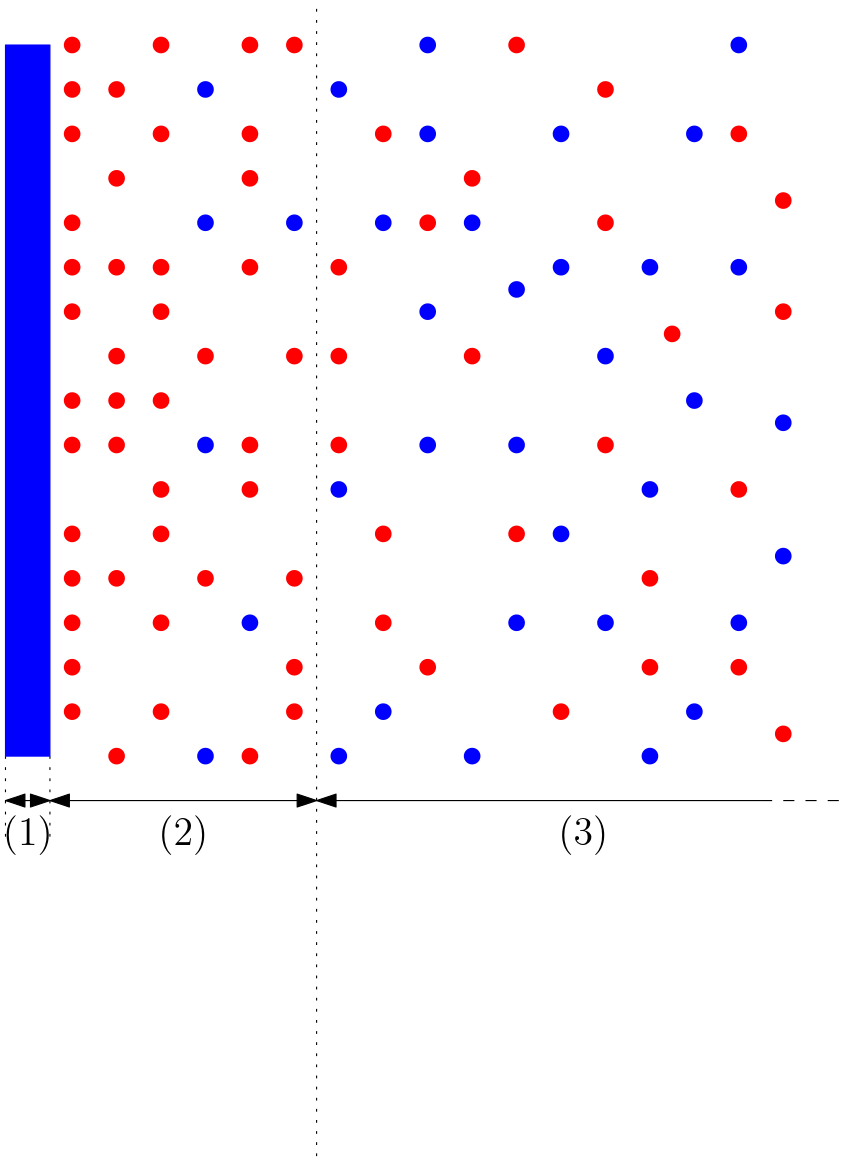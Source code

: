 <?xml version="1.0"?>
<!DOCTYPE ipe SYSTEM "ipe.dtd">
<ipe version="70005" creator="Ipe 7.1.1">
<info created="D:20120908154804" modified="D:20120911120923"/>
<ipestyle name="basic">
<symbol name="arrow/arc(spx)">
<path stroke="sym-stroke" fill="sym-stroke" pen="sym-pen">
0 0 m
-1 0.333 l
-1 -0.333 l
h
</path>
</symbol>
<symbol name="arrow/farc(spx)">
<path stroke="sym-stroke" fill="white" pen="sym-pen">
0 0 m
-1 0.333 l
-1 -0.333 l
h
</path>
</symbol>
<symbol name="mark/circle(sx)" transformations="translations">
<path fill="sym-stroke">
0.6 0 0 0.6 0 0 e
0.4 0 0 0.4 0 0 e
</path>
</symbol>
<symbol name="mark/disk(sx)" transformations="translations">
<path fill="sym-stroke">
0.6 0 0 0.6 0 0 e
</path>
</symbol>
<symbol name="mark/fdisk(sfx)" transformations="translations">
<group>
<path fill="sym-fill">
0.5 0 0 0.5 0 0 e
</path>
<path fill="sym-stroke" fillrule="eofill">
0.6 0 0 0.6 0 0 e
0.4 0 0 0.4 0 0 e
</path>
</group>
</symbol>
<symbol name="mark/box(sx)" transformations="translations">
<path fill="sym-stroke" fillrule="eofill">
-0.6 -0.6 m
0.6 -0.6 l
0.6 0.6 l
-0.6 0.6 l
h
-0.4 -0.4 m
0.4 -0.4 l
0.4 0.4 l
-0.4 0.4 l
h
</path>
</symbol>
<symbol name="mark/square(sx)" transformations="translations">
<path fill="sym-stroke">
-0.6 -0.6 m
0.6 -0.6 l
0.6 0.6 l
-0.6 0.6 l
h
</path>
</symbol>
<symbol name="mark/fsquare(sfx)" transformations="translations">
<group>
<path fill="sym-fill">
-0.5 -0.5 m
0.5 -0.5 l
0.5 0.5 l
-0.5 0.5 l
h
</path>
<path fill="sym-stroke" fillrule="eofill">
-0.6 -0.6 m
0.6 -0.6 l
0.6 0.6 l
-0.6 0.6 l
h
-0.4 -0.4 m
0.4 -0.4 l
0.4 0.4 l
-0.4 0.4 l
h
</path>
</group>
</symbol>
<symbol name="mark/cross(sx)" transformations="translations">
<group>
<path fill="sym-stroke">
-0.43 -0.57 m
0.57 0.43 l
0.43 0.57 l
-0.57 -0.43 l
h
</path>
<path fill="sym-stroke">
-0.43 0.57 m
0.57 -0.43 l
0.43 -0.57 l
-0.57 0.43 l
h
</path>
</group>
</symbol>
<symbol name="arrow/fnormal(spx)">
<path stroke="sym-stroke" fill="white" pen="sym-pen">
0 0 m
-1 0.333 l
-1 -0.333 l
h
</path>
</symbol>
<symbol name="arrow/pointed(spx)">
<path stroke="sym-stroke" fill="sym-stroke" pen="sym-pen">
0 0 m
-1 0.333 l
-0.8 0 l
-1 -0.333 l
h
</path>
</symbol>
<symbol name="arrow/fpointed(spx)">
<path stroke="sym-stroke" fill="white" pen="sym-pen">
0 0 m
-1 0.333 l
-0.8 0 l
-1 -0.333 l
h
</path>
</symbol>
<symbol name="arrow/linear(spx)">
<path stroke="sym-stroke" pen="sym-pen">
-1 0.333 m
0 0 l
-1 -0.333 l
</path>
</symbol>
<symbol name="arrow/fdouble(spx)">
<path stroke="sym-stroke" fill="white" pen="sym-pen">
0 0 m
-1 0.333 l
-1 -0.333 l
h
-1 0 m
-2 0.333 l
-2 -0.333 l
h
</path>
</symbol>
<symbol name="arrow/double(spx)">
<path stroke="sym-stroke" fill="sym-stroke" pen="sym-pen">
0 0 m
-1 0.333 l
-1 -0.333 l
h
-1 0 m
-2 0.333 l
-2 -0.333 l
h
</path>
</symbol>
<pen name="heavier" value="0.8"/>
<pen name="fat" value="1.2"/>
<pen name="ultrafat" value="2"/>
<symbolsize name="large" value="5"/>
<symbolsize name="small" value="2"/>
<symbolsize name="tiny" value="1.1"/>
<arrowsize name="large" value="10"/>
<arrowsize name="small" value="5"/>
<arrowsize name="tiny" value="3"/>
<color name="red" value="1 0 0"/>
<color name="green" value="0 1 0"/>
<color name="blue" value="0 0 1"/>
<color name="yellow" value="1 1 0"/>
<color name="orange" value="1 0.647 0"/>
<color name="gold" value="1 0.843 0"/>
<color name="purple" value="0.627 0.125 0.941"/>
<color name="gray" value="0.745"/>
<color name="brown" value="0.647 0.165 0.165"/>
<color name="navy" value="0 0 0.502"/>
<color name="pink" value="1 0.753 0.796"/>
<color name="seagreen" value="0.18 0.545 0.341"/>
<color name="turquoise" value="0.251 0.878 0.816"/>
<color name="violet" value="0.933 0.51 0.933"/>
<color name="darkblue" value="0 0 0.545"/>
<color name="darkcyan" value="0 0.545 0.545"/>
<color name="darkgray" value="0.663"/>
<color name="darkgreen" value="0 0.392 0"/>
<color name="darkmagenta" value="0.545 0 0.545"/>
<color name="darkorange" value="1 0.549 0"/>
<color name="darkred" value="0.545 0 0"/>
<color name="lightblue" value="0.678 0.847 0.902"/>
<color name="lightcyan" value="0.878 1 1"/>
<color name="lightgray" value="0.827"/>
<color name="lightgreen" value="0.565 0.933 0.565"/>
<color name="lightyellow" value="1 1 0.878"/>
<dashstyle name="dashed" value="[4] 0"/>
<dashstyle name="dotted" value="[1 3] 0"/>
<dashstyle name="dash dotted" value="[4 2 1 2] 0"/>
<dashstyle name="dash dot dotted" value="[4 2 1 2 1 2] 0"/>
<textsize name="large" value="\large"/>
<textsize name="Large" value="\Large"/>
<textsize name="LARGE" value="\LARGE"/>
<textsize name="huge" value="\huge"/>
<textsize name="Huge" value="\Huge"/>
<textsize name="small" value="\small"/>
<textsize name="footnote" value="\footnotesize"/>
<textsize name="tiny" value="\tiny"/>
<textstyle name="center" begin="\begin{center}" end="\end{center}"/>
<textstyle name="itemize" begin="\begin{itemize}" end="\end{itemize}"/>
<textstyle name="item" begin="\begin{itemize}\item{}" end="\end{itemize}"/>
<gridsize name="4 pts" value="4"/>
<gridsize name="8 pts (~3 mm)" value="8"/>
<gridsize name="16 pts (~6 mm)" value="16"/>
<gridsize name="32 pts (~12 mm)" value="32"/>
<gridsize name="10 pts (~3.5 mm)" value="10"/>
<gridsize name="20 pts (~7 mm)" value="20"/>
<gridsize name="14 pts (~5 mm)" value="14"/>
<gridsize name="28 pts (~10 mm)" value="28"/>
<gridsize name="56 pts (~20 mm)" value="56"/>
<anglesize name="90 deg" value="90"/>
<anglesize name="60 deg" value="60"/>
<anglesize name="45 deg" value="45"/>
<anglesize name="30 deg" value="30"/>
<anglesize name="22.5 deg" value="22.5"/>
<tiling name="falling" angle="-60" step="4" width="1"/>
<tiling name="rising" angle="30" step="4" width="1"/>
</ipestyle>
<page>
<layer name="alpha"/>
<view layers="alpha" active="alpha"/>
<use layer="alpha" matrix="1 0 0 1 -8 112" name="mark/disk(sx)" pos="48 704" size="large" stroke="red"/>
<use matrix="1 0 0 1 -8 112" name="mark/disk(sx)" pos="48 688" size="large" stroke="red"/>
<use matrix="1 0 0 1 -8 112" name="mark/disk(sx)" pos="48 672" size="large" stroke="red"/>
<use matrix="1 0 0 1 -8 112" name="mark/disk(sx)" pos="48 640" size="large" stroke="red"/>
<use matrix="1 0 0 1 -8 112" name="mark/disk(sx)" pos="48 624" size="large" stroke="red"/>
<use matrix="1 0 0 1 -8 112" name="mark/disk(sx)" pos="48 608" size="large" stroke="red"/>
<use matrix="1 0 0 1 -8 112" name="mark/disk(sx)" pos="48 576" size="large" stroke="red"/>
<use matrix="1 0 0 1 -8 112" name="mark/disk(sx)" pos="48 560" size="large" stroke="red"/>
<use matrix="1 0 0 1 -8 112" name="mark/disk(sx)" pos="48 528" size="large" stroke="red"/>
<use matrix="1 0 0 1 -8 112" name="mark/disk(sx)" pos="48 512" size="large" stroke="red"/>
<use matrix="1 0 0 1 -8 112" name="mark/disk(sx)" pos="48 496" size="large" stroke="red"/>
<use matrix="1 0 0 1 -8 112" name="mark/disk(sx)" pos="48 480" size="large" stroke="red"/>
<use matrix="1 0 0 1 -8 112" name="mark/disk(sx)" pos="48 464" size="large" stroke="red"/>
<use matrix="1 0 0 1 -8 112" name="mark/disk(sx)" pos="192 656" size="large" stroke="red"/>
<use matrix="1 0 0 1 -8 112" name="mark/disk(sx)" pos="208 704" size="large" stroke="red"/>
<use matrix="1 0 0 1 -8 112" name="mark/disk(sx)" pos="240 560" size="large" stroke="red"/>
<use matrix="1 0 0 1 -8 112" name="mark/disk(sx)" pos="288 672" size="large" stroke="red"/>
<use matrix="1 0 0 1 -8 112" name="mark/disk(sx)" pos="240 640" size="large" stroke="red"/>
<use matrix="1 0 0 1 -8 112" name="mark/disk(sx)" pos="208 528" size="large" stroke="red"/>
<use matrix="1 0 0 1 -8 112" name="mark/disk(sx)" pos="288 480" size="large" stroke="red"/>
<use matrix="1 0 0 1 -8 112" name="mark/disk(sx)" pos="224 464" size="large" stroke="red"/>
<use matrix="1 0 0 1 -8 112" name="mark/disk(sx)" pos="256 512" size="large" stroke="red"/>
<use matrix="1 0 0 1 -8 112" name="mark/disk(sx)" pos="288 544" size="large" stroke="red"/>
<use matrix="1 0 0 1 -8 112" name="mark/disk(sx)" pos="240 688" size="large" stroke="red"/>
<use matrix="1 0 0 1 -8 112" name="mark/disk(sx)" pos="304 608" size="large" stroke="red"/>
<use matrix="1 0 0 1 -8 112" name="mark/disk(sx)" pos="112 704" size="large" stroke="red"/>
<use matrix="1 0 0 1 -8 112" name="mark/disk(sx)" pos="80 624" size="large" stroke="red"/>
<use matrix="1 0 0 1 -8 112" name="mark/disk(sx)" pos="112 672" size="large" stroke="red"/>
<use matrix="1 0 0 1 -8 112" name="mark/disk(sx)" pos="80 672" size="large" stroke="red"/>
<use matrix="1 0 0 1 -8 112" name="mark/disk(sx)" pos="112 544" size="large" stroke="red"/>
<use matrix="1 0 0 1 -8 112" name="mark/disk(sx)" pos="80 464" size="large" stroke="red"/>
<use matrix="1 0 0 1 -8 112" name="mark/disk(sx)" pos="80 576" size="large" stroke="red"/>
<use matrix="1 0 0 1 -8 112" name="mark/disk(sx)" pos="80 528" size="large" stroke="red"/>
<use matrix="1 0 0 1 -8 112" name="mark/disk(sx)" pos="80 496" size="large" stroke="red"/>
<use matrix="1 0 0 1 -8 112" name="mark/disk(sx)" pos="80 608" size="large" stroke="red"/>
<use matrix="1 0 0 1 -8 112" name="mark/disk(sx)" pos="80 704" size="large" stroke="red"/>
<use matrix="1 0 0 1 -8 112" name="mark/disk(sx)" pos="64 624" size="large" stroke="red"/>
<use matrix="1 0 0 1 -8 112" name="mark/disk(sx)" pos="64 512" size="large" stroke="red"/>
<use matrix="1 0 0 1 -8 112" name="mark/disk(sx)" pos="64 560" size="large" stroke="red"/>
<use matrix="1 0 0 1 -8 112" name="mark/disk(sx)" pos="64 576" size="large" stroke="red"/>
<use matrix="1 0 0 1 -8 112" name="mark/disk(sx)" pos="64 592" size="large" stroke="red"/>
<use matrix="1 0 0 1 -8 112" name="mark/disk(sx)" pos="64 656" size="large" stroke="red"/>
<use matrix="1 0 0 1 -8 112" name="mark/disk(sx)" pos="64 688" size="large" stroke="red"/>
<use matrix="1 0 0 1 -8 112" name="mark/disk(sx)" pos="144 592" size="large" stroke="red"/>
<use matrix="1 0 0 1 -8 112" name="mark/disk(sx)" pos="128 592" size="large" stroke="red"/>
<use matrix="1 0 0 1 -8 112" name="mark/disk(sx)" pos="112 624" size="large" stroke="red"/>
<use matrix="1 0 0 1 -8 112" name="mark/disk(sx)" pos="112 560" size="large" stroke="red"/>
<use matrix="1 0 0 1 -8 112" name="mark/disk(sx)" pos="128 512" size="large" stroke="red"/>
<use matrix="1 0 0 1 -8 112" name="mark/disk(sx)" pos="96 512" size="large" stroke="red"/>
<use matrix="1 0 0 1 -8 112" name="mark/disk(sx)" pos="128 480" size="large" stroke="red"/>
<use matrix="1 0 0 1 -8 112" name="mark/disk(sx)" pos="128 464" size="large" stroke="red"/>
<use matrix="1 0 0 1 -8 112" name="mark/disk(sx)" pos="176 480" size="large" stroke="red"/>
<use matrix="1 0 0 1 -8 112" name="mark/disk(sx)" pos="160 496" size="large" stroke="red"/>
<use matrix="1 0 0 1 -8 112" name="mark/disk(sx)" pos="144 560" size="large" stroke="red"/>
<use matrix="1 0 0 1 -8 112" name="mark/disk(sx)" pos="80 544" size="large" stroke="red"/>
<use matrix="1 0 0 1 -8 112" name="mark/disk(sx)" pos="160 528" size="large" stroke="red"/>
<use matrix="1 0 0 1 -8 112" name="mark/disk(sx)" pos="96 592" size="large" stroke="red"/>
<use matrix="1 0 0 1 -8 112" name="mark/disk(sx)" pos="112 656" size="large" stroke="red"/>
<use matrix="1 0 0 1 -8 112" name="mark/disk(sx)" pos="144 624" size="large" stroke="red"/>
<use matrix="1 0 0 1 -8 112" name="mark/disk(sx)" pos="128 704" size="large" stroke="red"/>
<use matrix="1 0 0 1 -8 112" name="mark/disk(sx)" pos="160 672" size="large" stroke="red"/>
<use matrix="1 0 0 1 -8 112" name="mark/disk(sx)" pos="192 592" size="large" stroke="red"/>
<use matrix="1 0 0 1 -8 112" name="mark/disk(sx)" pos="176 640" size="large" stroke="red"/>
<use matrix="1 0 0 1 -8 112" name="mark/disk(sx)" pos="176 560" size="large" stroke="blue"/>
<use matrix="1 0 0 1 -8 112" name="mark/disk(sx)" pos="176 608" size="large" stroke="blue"/>
<use matrix="1 0 0 1 -8 112" name="mark/disk(sx)" pos="160 640" size="large" stroke="blue"/>
<use matrix="1 0 0 1 -8 112" name="mark/disk(sx)" pos="176 704" size="large" stroke="blue"/>
<use matrix="1 0 0 1 -8 112" name="mark/disk(sx)" pos="176 672" size="large" stroke="blue"/>
<use matrix="1 0 0 1 -8 112" name="mark/disk(sx)" pos="256 624" size="large" stroke="blue"/>
<use matrix="1 0 0 1 -8 112" name="mark/disk(sx)" pos="240 592" size="large" stroke="blue"/>
<use matrix="1 0 0 1 -8 112" name="mark/disk(sx)" pos="272 576" size="large" stroke="blue"/>
<use matrix="1 0 0 1 -8 112" name="mark/disk(sx)" pos="256 544" size="large" stroke="blue"/>
<use matrix="1 0 0 1 -8 112" name="mark/disk(sx)" pos="224 528" size="large" stroke="blue"/>
<use matrix="1 0 0 1 -8 112" name="mark/disk(sx)" pos="240 496" size="large" stroke="blue"/>
<use matrix="1 0 0 1 -8 112" name="mark/disk(sx)" pos="272 464" size="large" stroke="blue"/>
<use matrix="1 0 0 1 -8 112" name="mark/disk(sx)" pos="288 496" size="large" stroke="blue"/>
<use matrix="1 0 0 1 -8 112" name="mark/disk(sx)" pos="224 624" size="large" stroke="blue"/>
<use matrix="1 0 0 1 -8 112" name="mark/disk(sx)" pos="272 672" size="large" stroke="blue"/>
<use matrix="1 0 0 1 -8 112" name="mark/disk(sx)" pos="224 672" size="large" stroke="blue"/>
<use matrix="1 0 0 1 -8 112" name="mark/disk(sx)" pos="112 496" size="large" stroke="blue"/>
<use matrix="1 0 0 1 -8 112" name="mark/disk(sx)" pos="96 560" size="large" stroke="blue"/>
<use matrix="1 0 0 1 -8 112" name="mark/disk(sx)" pos="96 640" size="large" stroke="blue"/>
<use matrix="1 0 0 1 -8 112" name="mark/disk(sx)" pos="96 688" size="large" stroke="blue"/>
<use matrix="1 0 0 1 -8 112" name="mark/disk(sx)" pos="144 688" size="large" stroke="blue"/>
<use matrix="1 0 0 1 -8 112" name="mark/disk(sx)" pos="144 544" size="large" stroke="blue"/>
<use matrix="1 0 0 1 -8 112" name="mark/disk(sx)" pos="128 640" size="large" stroke="blue"/>
<use matrix="1 0 0 1 -8 112" name="mark/disk(sx)" pos="208 560" size="large" stroke="blue"/>
<use matrix="1 0 0 1 -8 112" name="mark/disk(sx)" pos="192 640" size="large" stroke="blue"/>
<use matrix="1 0 0 1 -8 112" name="mark/disk(sx)" pos="208 496" size="large" stroke="blue"/>
<use matrix="1 0 0 1 -8 112" name="mark/disk(sx)" pos="160 464" size="large" stroke="blue"/>
<use matrix="1 0 0 1 -8 112" name="mark/disk(sx)" pos="288 624" size="large" stroke="blue"/>
<use matrix="1 0 0 1 -8 112" name="mark/disk(sx)" pos="288 704" size="large" stroke="blue"/>
<text matrix="1 0 0 1 8 128" transformations="translations" pos="16 400" stroke="black" type="label" width="17.949" height="10.756" depth="3.59" halign="center" valign="baseline" size="Large">$(1)$</text>
<text matrix="1 0 0 1 16 128" transformations="translations" pos="64 400" stroke="black" type="label" width="17.949" height="10.756" depth="3.59" halign="center" valign="baseline" size="Large">$(2)$</text>
<text matrix="1 0 0 1 16 128" transformations="translations" pos="208 400" stroke="black" type="label" width="17.949" height="10.756" depth="3.59" halign="center" valign="baseline" size="Large">$(3)$</text>
<path matrix="1 0 0 1 0 112" stroke="black" dash="dotted">
16 448 m
16 416 l
</path>
<path matrix="1 0 0 1 0 112" stroke="black" dash="dotted">
32 448 m
32 416 l
32 416 l
</path>
<path stroke="black" dash="dotted">
128 416 m
128 832 l
</path>
<path matrix="1 0 0 1 0 112" stroke="black" arrow="normal/normal" rarrow="normal/normal">
16 432 m
32 432 l
</path>
<path matrix="1 0 0 1 0 112" stroke="black" arrow="normal/normal" rarrow="normal/normal">
32 432 m
128 432 l
</path>
<path matrix="1 0 0 1 0 112" stroke="black" rarrow="normal/normal">
128 432 m
288 432 l
</path>
<path matrix="1 0 0 1 0 112" stroke="black" dash="dashed">
288 432 m
320 432 l
</path>
<use matrix="1 0 0 1 -8 0" name="mark/disk(sx)" pos="64 560" size="large" stroke="red"/>
<use matrix="1 0 0 1 -8 0" name="mark/disk(sx)" pos="112 560" size="large" stroke="red"/>
<use matrix="1 0 0 1 -8 0" name="mark/disk(sx)" pos="192 560" size="large" stroke="blue"/>
<use matrix="1 0 0 1 -8 0" name="mark/disk(sx)" pos="96 560" size="large" stroke="blue"/>
<use matrix="1 0 0 1 -8 0" name="mark/disk(sx)" pos="144 560" size="large" stroke="blue"/>
<use matrix="1 0 0 1 -8 0" name="mark/disk(sx)" pos="256 560" size="large" stroke="blue"/>
<path stroke="blue" fill="blue">
16 816 m
16 560 l
32 560 l
32 816 l
h
</path>
<use matrix="1 0 0 1 -8 8" name="mark/disk(sx)" pos="304 560" size="large" stroke="red"/>
<use name="mark/disk(sx)" pos="256 712" size="large" stroke="red"/>
<use name="mark/disk(sx)" pos="200 728" size="large" stroke="blue"/>
<use name="mark/disk(sx)" pos="296 632" size="large" stroke="blue"/>
<use name="mark/disk(sx)" pos="296 680" size="large" stroke="blue"/>
<use name="mark/disk(sx)" pos="296 760" size="large" stroke="red"/>
<use name="mark/disk(sx)" pos="248 592" size="large" stroke="red"/>
</page>
</ipe>
